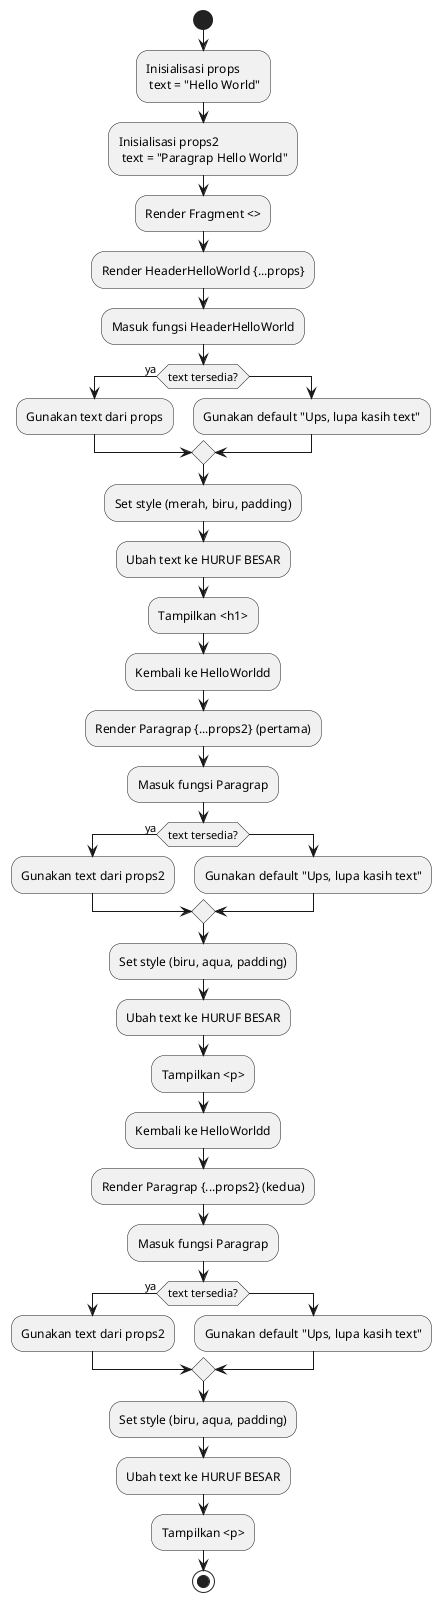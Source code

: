 @startuml
start

:Inisialisasi props \n text = "Hello World";
:Inisialisasi props2 \n text = "Paragrap Hello World";

:Render Fragment <>;

:Render HeaderHelloWorld {...props};
:Masuk fungsi HeaderHelloWorld;

if (text tersedia?) then (ya)
  :Gunakan text dari props;
else
  :Gunakan default "Ups, lupa kasih text";
endif

:Set style (merah, biru, padding);
:Ubah text ke HURUF BESAR;
:Tampilkan <h1>;

:Kembali ke HelloWorldd;

:Render Paragrap {...props2} (pertama);
:Masuk fungsi Paragrap;

if (text tersedia?) then (ya)
  :Gunakan text dari props2;
else
  :Gunakan default "Ups, lupa kasih text";
endif

:Set style (biru, aqua, padding);
:Ubah text ke HURUF BESAR;
:Tampilkan <p>;

:Kembali ke HelloWorldd;

:Render Paragrap {...props2} (kedua);
:Masuk fungsi Paragrap;

if (text tersedia?) then (ya)
  :Gunakan text dari props2;
else
  :Gunakan default "Ups, lupa kasih text";
endif

:Set style (biru, aqua, padding);
:Ubah text ke HURUF BESAR;
:Tampilkan <p>;

stop
@enduml
